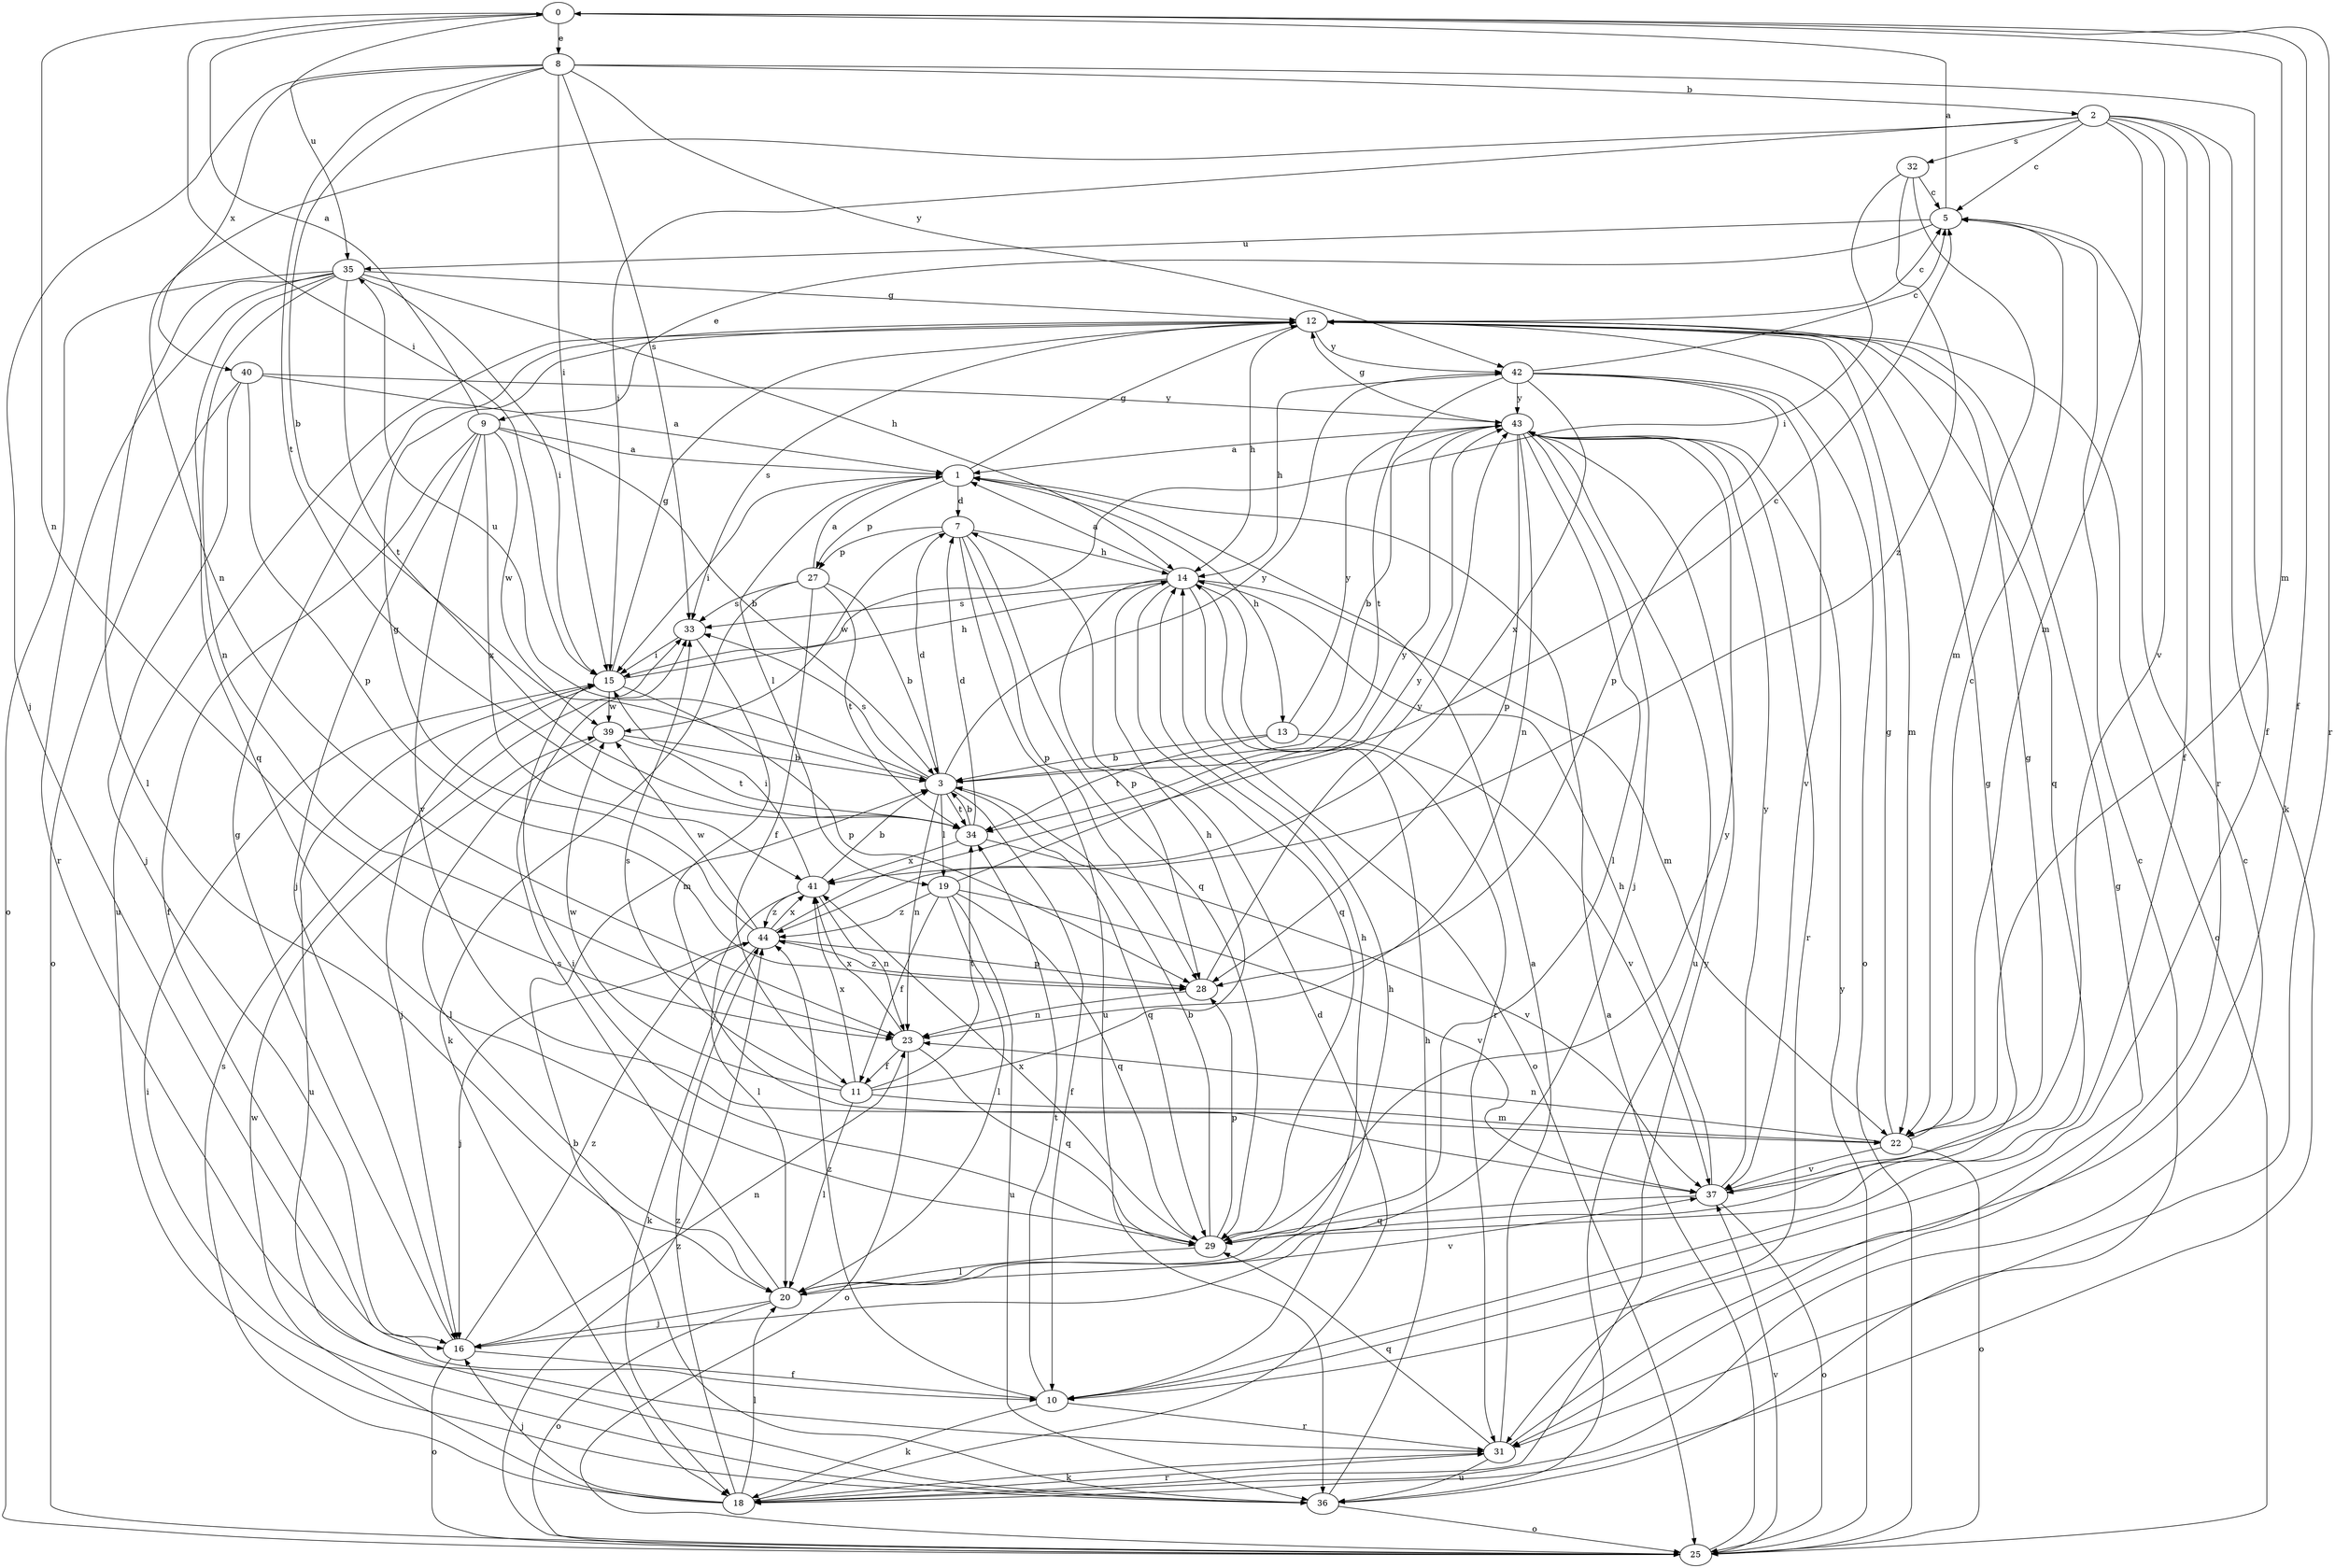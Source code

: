 strict digraph  {
0;
1;
2;
3;
5;
7;
8;
9;
10;
11;
12;
13;
14;
15;
16;
18;
19;
20;
22;
23;
25;
27;
28;
29;
31;
32;
33;
34;
35;
36;
37;
39;
40;
41;
42;
43;
44;
0 -> 8  [label=e];
0 -> 10  [label=f];
0 -> 15  [label=i];
0 -> 22  [label=m];
0 -> 23  [label=n];
0 -> 31  [label=r];
0 -> 35  [label=u];
1 -> 7  [label=d];
1 -> 12  [label=g];
1 -> 13  [label=h];
1 -> 15  [label=i];
1 -> 19  [label=l];
1 -> 27  [label=p];
2 -> 5  [label=c];
2 -> 10  [label=f];
2 -> 15  [label=i];
2 -> 18  [label=k];
2 -> 22  [label=m];
2 -> 23  [label=n];
2 -> 31  [label=r];
2 -> 32  [label=s];
2 -> 37  [label=v];
3 -> 5  [label=c];
3 -> 7  [label=d];
3 -> 10  [label=f];
3 -> 19  [label=l];
3 -> 23  [label=n];
3 -> 29  [label=q];
3 -> 33  [label=s];
3 -> 34  [label=t];
3 -> 35  [label=u];
3 -> 42  [label=y];
5 -> 0  [label=a];
5 -> 9  [label=e];
5 -> 35  [label=u];
7 -> 14  [label=h];
7 -> 27  [label=p];
7 -> 28  [label=p];
7 -> 29  [label=q];
7 -> 36  [label=u];
7 -> 39  [label=w];
8 -> 2  [label=b];
8 -> 3  [label=b];
8 -> 10  [label=f];
8 -> 15  [label=i];
8 -> 16  [label=j];
8 -> 33  [label=s];
8 -> 34  [label=t];
8 -> 40  [label=x];
8 -> 42  [label=y];
9 -> 0  [label=a];
9 -> 1  [label=a];
9 -> 3  [label=b];
9 -> 10  [label=f];
9 -> 16  [label=j];
9 -> 37  [label=v];
9 -> 39  [label=w];
9 -> 41  [label=x];
10 -> 14  [label=h];
10 -> 18  [label=k];
10 -> 31  [label=r];
10 -> 34  [label=t];
10 -> 44  [label=z];
11 -> 14  [label=h];
11 -> 20  [label=l];
11 -> 22  [label=m];
11 -> 33  [label=s];
11 -> 34  [label=t];
11 -> 39  [label=w];
11 -> 41  [label=x];
12 -> 5  [label=c];
12 -> 14  [label=h];
12 -> 22  [label=m];
12 -> 25  [label=o];
12 -> 29  [label=q];
12 -> 33  [label=s];
12 -> 36  [label=u];
12 -> 42  [label=y];
13 -> 3  [label=b];
13 -> 34  [label=t];
13 -> 37  [label=v];
13 -> 43  [label=y];
14 -> 1  [label=a];
14 -> 22  [label=m];
14 -> 25  [label=o];
14 -> 28  [label=p];
14 -> 29  [label=q];
14 -> 31  [label=r];
14 -> 33  [label=s];
15 -> 12  [label=g];
15 -> 14  [label=h];
15 -> 16  [label=j];
15 -> 28  [label=p];
15 -> 36  [label=u];
15 -> 39  [label=w];
16 -> 10  [label=f];
16 -> 12  [label=g];
16 -> 23  [label=n];
16 -> 25  [label=o];
16 -> 44  [label=z];
18 -> 5  [label=c];
18 -> 7  [label=d];
18 -> 16  [label=j];
18 -> 20  [label=l];
18 -> 31  [label=r];
18 -> 33  [label=s];
18 -> 39  [label=w];
18 -> 43  [label=y];
18 -> 44  [label=z];
19 -> 11  [label=f];
19 -> 20  [label=l];
19 -> 29  [label=q];
19 -> 36  [label=u];
19 -> 37  [label=v];
19 -> 43  [label=y];
19 -> 44  [label=z];
20 -> 14  [label=h];
20 -> 16  [label=j];
20 -> 25  [label=o];
20 -> 33  [label=s];
20 -> 37  [label=v];
22 -> 5  [label=c];
22 -> 12  [label=g];
22 -> 23  [label=n];
22 -> 25  [label=o];
22 -> 37  [label=v];
23 -> 11  [label=f];
23 -> 25  [label=o];
23 -> 29  [label=q];
23 -> 41  [label=x];
25 -> 1  [label=a];
25 -> 37  [label=v];
25 -> 43  [label=y];
25 -> 44  [label=z];
27 -> 1  [label=a];
27 -> 3  [label=b];
27 -> 11  [label=f];
27 -> 18  [label=k];
27 -> 33  [label=s];
27 -> 34  [label=t];
28 -> 23  [label=n];
28 -> 43  [label=y];
28 -> 44  [label=z];
29 -> 3  [label=b];
29 -> 12  [label=g];
29 -> 15  [label=i];
29 -> 20  [label=l];
29 -> 28  [label=p];
29 -> 41  [label=x];
29 -> 43  [label=y];
31 -> 1  [label=a];
31 -> 12  [label=g];
31 -> 18  [label=k];
31 -> 29  [label=q];
31 -> 36  [label=u];
32 -> 5  [label=c];
32 -> 15  [label=i];
32 -> 22  [label=m];
32 -> 44  [label=z];
33 -> 15  [label=i];
33 -> 22  [label=m];
34 -> 3  [label=b];
34 -> 7  [label=d];
34 -> 37  [label=v];
34 -> 41  [label=x];
35 -> 12  [label=g];
35 -> 14  [label=h];
35 -> 15  [label=i];
35 -> 20  [label=l];
35 -> 23  [label=n];
35 -> 25  [label=o];
35 -> 29  [label=q];
35 -> 31  [label=r];
35 -> 34  [label=t];
36 -> 3  [label=b];
36 -> 5  [label=c];
36 -> 14  [label=h];
36 -> 15  [label=i];
36 -> 25  [label=o];
37 -> 12  [label=g];
37 -> 14  [label=h];
37 -> 25  [label=o];
37 -> 29  [label=q];
37 -> 43  [label=y];
39 -> 3  [label=b];
39 -> 20  [label=l];
39 -> 34  [label=t];
40 -> 1  [label=a];
40 -> 16  [label=j];
40 -> 25  [label=o];
40 -> 28  [label=p];
40 -> 43  [label=y];
41 -> 3  [label=b];
41 -> 15  [label=i];
41 -> 20  [label=l];
41 -> 23  [label=n];
41 -> 44  [label=z];
42 -> 5  [label=c];
42 -> 14  [label=h];
42 -> 25  [label=o];
42 -> 28  [label=p];
42 -> 34  [label=t];
42 -> 37  [label=v];
42 -> 41  [label=x];
42 -> 43  [label=y];
43 -> 1  [label=a];
43 -> 3  [label=b];
43 -> 12  [label=g];
43 -> 16  [label=j];
43 -> 20  [label=l];
43 -> 23  [label=n];
43 -> 28  [label=p];
43 -> 31  [label=r];
43 -> 36  [label=u];
44 -> 12  [label=g];
44 -> 16  [label=j];
44 -> 18  [label=k];
44 -> 28  [label=p];
44 -> 39  [label=w];
44 -> 41  [label=x];
44 -> 43  [label=y];
}

